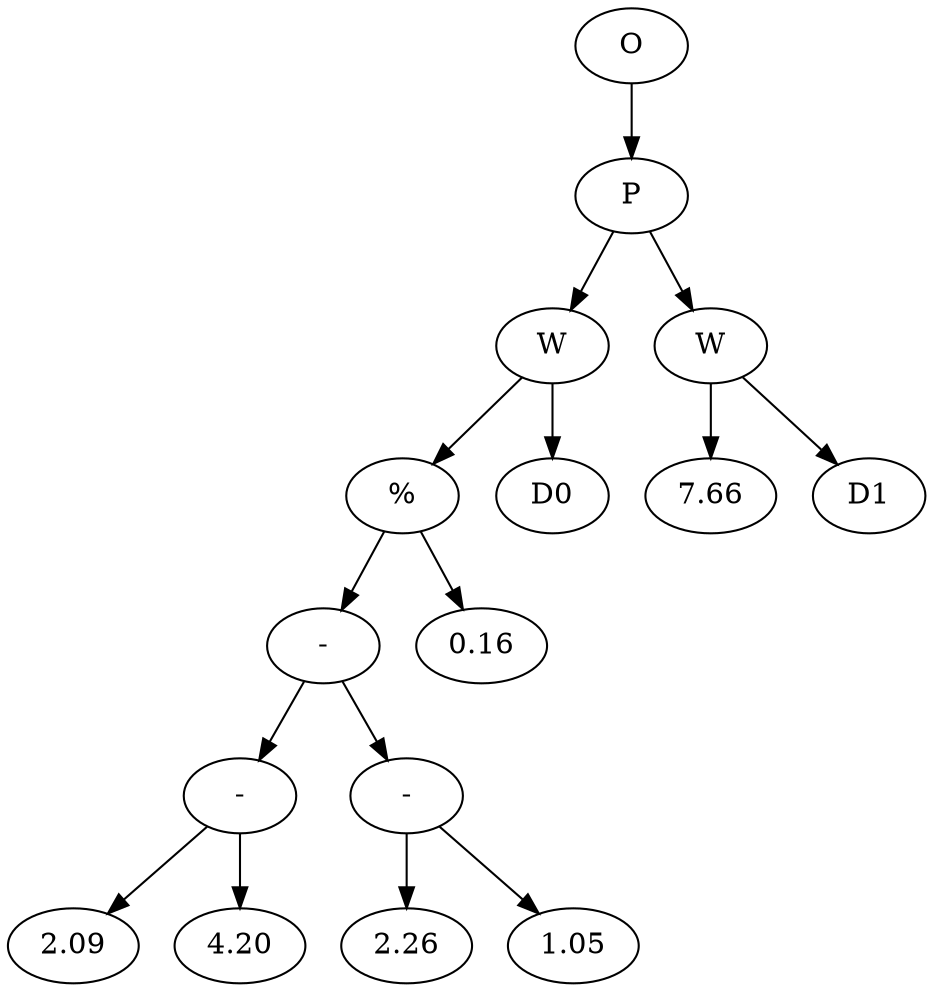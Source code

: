 // Tree
digraph {
	691763 [label=O]
	691764 [label=P]
	691763 -> 691764
	691765 [label=W]
	691764 -> 691765
	691766 [label="%"]
	691765 -> 691766
	691767 [label="-"]
	691766 -> 691767
	691768 [label="-"]
	691767 -> 691768
	691769 [label=2.09]
	691768 -> 691769
	691770 [label=4.20]
	691768 -> 691770
	691771 [label="-"]
	691767 -> 691771
	691772 [label=2.26]
	691771 -> 691772
	691773 [label=1.05]
	691771 -> 691773
	691774 [label=0.16]
	691766 -> 691774
	691775 [label=D0]
	691765 -> 691775
	691776 [label=W]
	691764 -> 691776
	691777 [label=7.66]
	691776 -> 691777
	691778 [label=D1]
	691776 -> 691778
}

